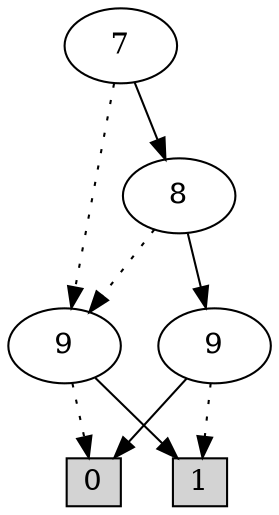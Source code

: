 digraph G {
0 [shape=box, label="0", style=filled, shape=box, height=0.3, width=0.3];
1 [shape=box, label="1", style=filled, shape=box, height=0.3, width=0.3];
9811 [label="7"];
9811 -> 20 [style=dotted];
9811 -> 9810 [style=filled];
20 [label="9"];
20 -> 0 [style=dotted];
20 -> 1 [style=filled];
9810 [label="8"];
9810 -> 20 [style=dotted];
9810 -> 21 [style=filled];
21 [label="9"];
21 -> 1 [style=dotted];
21 -> 0 [style=filled];
}
